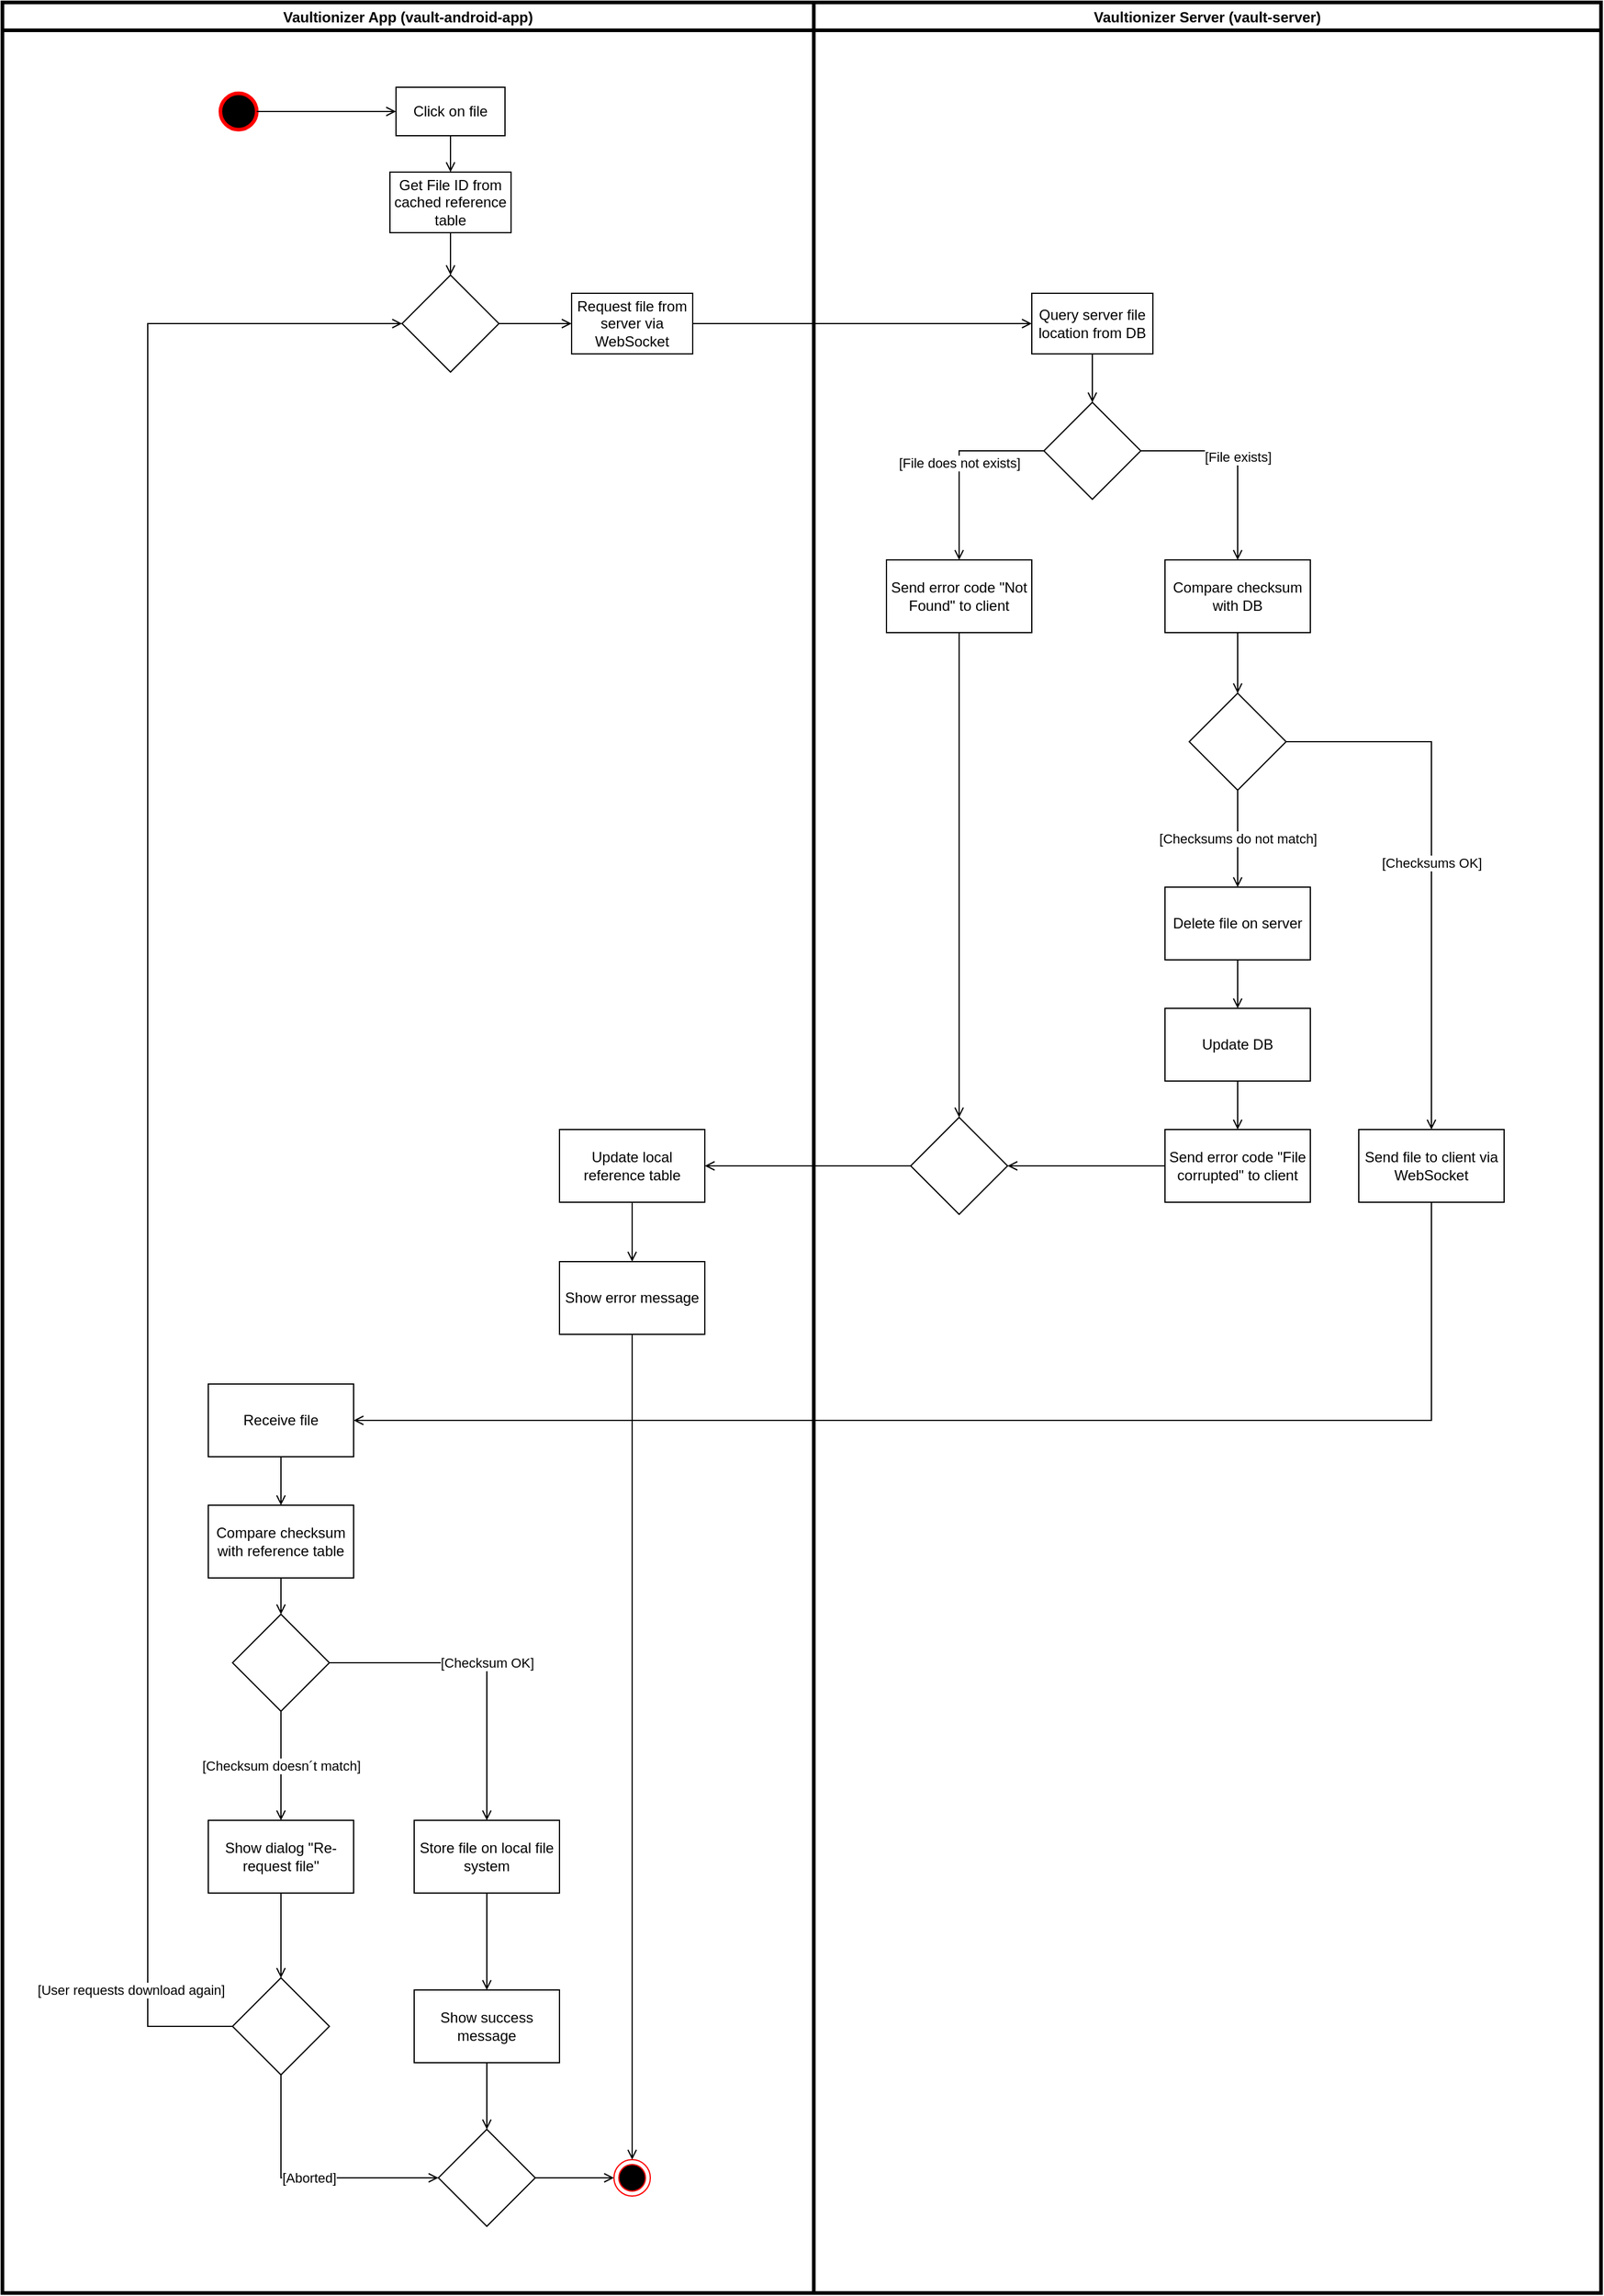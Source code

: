 <mxfile version="13.8.1" type="device"><diagram name="Page-1" id="e7e014a7-5840-1c2e-5031-d8a46d1fe8dd"><mxGraphModel dx="3595" dy="1284" grid="1" gridSize="10" guides="1" tooltips="1" connect="1" arrows="1" fold="1" page="1" pageScale="1" pageWidth="1169" pageHeight="826" background="#ffffff" math="0" shadow="0"><root><mxCell id="0"/><mxCell id="1" parent="0"/><mxCell id="jn4TW-u3W-nK7IEm40rL-72" value="" style="edgeStyle=orthogonalEdgeStyle;rounded=0;orthogonalLoop=1;jettySize=auto;html=1;endArrow=open;endFill=0;strokeColor=#000000;" edge="1" parent="1" source="jn4TW-u3W-nK7IEm40rL-68" target="jn4TW-u3W-nK7IEm40rL-71"><mxGeometry relative="1" as="geometry"/></mxCell><mxCell id="jn4TW-u3W-nK7IEm40rL-116" style="edgeStyle=orthogonalEdgeStyle;rounded=0;orthogonalLoop=1;jettySize=auto;html=1;exitX=0.5;exitY=1;exitDx=0;exitDy=0;entryX=1;entryY=0.5;entryDx=0;entryDy=0;endArrow=open;endFill=0;strokeColor=#000000;" edge="1" parent="1" source="jn4TW-u3W-nK7IEm40rL-77" target="jn4TW-u3W-nK7IEm40rL-85"><mxGeometry relative="1" as="geometry"/></mxCell><mxCell id="jn4TW-u3W-nK7IEm40rL-112" value="" style="edgeStyle=orthogonalEdgeStyle;rounded=0;orthogonalLoop=1;jettySize=auto;html=1;endArrow=open;endFill=0;strokeColor=#000000;" edge="1" parent="1" source="jn4TW-u3W-nK7IEm40rL-96" target="jn4TW-u3W-nK7IEm40rL-83"><mxGeometry relative="1" as="geometry"/></mxCell><mxCell id="jn4TW-u3W-nK7IEm40rL-136" value="" style="group" vertex="1" connectable="0" parent="1"><mxGeometry x="490" y="140" width="650" height="1890" as="geometry"/></mxCell><mxCell id="jn4TW-u3W-nK7IEm40rL-71" value="Query server file location from DB" style="rounded=0;whiteSpace=wrap;html=1;" vertex="1" parent="jn4TW-u3W-nK7IEm40rL-136"><mxGeometry x="180" y="240" width="100" height="50" as="geometry"/></mxCell><mxCell id="jn4TW-u3W-nK7IEm40rL-75" value="" style="rhombus;whiteSpace=wrap;html=1;rounded=0;" vertex="1" parent="jn4TW-u3W-nK7IEm40rL-136"><mxGeometry x="190" y="330" width="80" height="80" as="geometry"/></mxCell><mxCell id="jn4TW-u3W-nK7IEm40rL-76" value="" style="edgeStyle=orthogonalEdgeStyle;rounded=0;orthogonalLoop=1;jettySize=auto;html=1;endArrow=open;endFill=0;strokeColor=#000000;" edge="1" parent="jn4TW-u3W-nK7IEm40rL-136" source="jn4TW-u3W-nK7IEm40rL-71" target="jn4TW-u3W-nK7IEm40rL-75"><mxGeometry relative="1" as="geometry"/></mxCell><mxCell id="jn4TW-u3W-nK7IEm40rL-77" value="Send file to client via WebSocket" style="whiteSpace=wrap;html=1;rounded=0;" vertex="1" parent="jn4TW-u3W-nK7IEm40rL-136"><mxGeometry x="450" y="930" width="120" height="60" as="geometry"/></mxCell><mxCell id="jn4TW-u3W-nK7IEm40rL-79" value="Send error code &quot;Not Found&quot; to client" style="whiteSpace=wrap;html=1;rounded=0;" vertex="1" parent="jn4TW-u3W-nK7IEm40rL-136"><mxGeometry x="60" y="460" width="120" height="60" as="geometry"/></mxCell><mxCell id="jn4TW-u3W-nK7IEm40rL-80" value="[File does not exists]" style="edgeStyle=orthogonalEdgeStyle;rounded=0;orthogonalLoop=1;jettySize=auto;html=1;endArrow=open;endFill=0;strokeColor=#000000;" edge="1" parent="jn4TW-u3W-nK7IEm40rL-136" source="jn4TW-u3W-nK7IEm40rL-75" target="jn4TW-u3W-nK7IEm40rL-79"><mxGeometry relative="1" as="geometry"/></mxCell><mxCell id="jn4TW-u3W-nK7IEm40rL-96" value="" style="rhombus;whiteSpace=wrap;html=1;rounded=0;" vertex="1" parent="jn4TW-u3W-nK7IEm40rL-136"><mxGeometry x="80" y="920" width="80" height="80" as="geometry"/></mxCell><mxCell id="jn4TW-u3W-nK7IEm40rL-97" value="" style="edgeStyle=orthogonalEdgeStyle;rounded=0;orthogonalLoop=1;jettySize=auto;html=1;endArrow=open;endFill=0;strokeColor=#000000;" edge="1" parent="jn4TW-u3W-nK7IEm40rL-136" source="jn4TW-u3W-nK7IEm40rL-79" target="jn4TW-u3W-nK7IEm40rL-96"><mxGeometry relative="1" as="geometry"/></mxCell><mxCell id="jn4TW-u3W-nK7IEm40rL-98" value="&lt;div&gt;Compare checksum with DB&lt;br&gt;&lt;/div&gt;" style="whiteSpace=wrap;html=1;rounded=0;" vertex="1" parent="jn4TW-u3W-nK7IEm40rL-136"><mxGeometry x="290" y="460" width="120" height="60" as="geometry"/></mxCell><mxCell id="jn4TW-u3W-nK7IEm40rL-78" value="[File exists]" style="edgeStyle=orthogonalEdgeStyle;rounded=0;orthogonalLoop=1;jettySize=auto;html=1;endArrow=open;endFill=0;strokeColor=#000000;exitX=1;exitY=0.5;exitDx=0;exitDy=0;entryX=0.5;entryY=0;entryDx=0;entryDy=0;" edge="1" parent="jn4TW-u3W-nK7IEm40rL-136" source="jn4TW-u3W-nK7IEm40rL-75" target="jn4TW-u3W-nK7IEm40rL-98"><mxGeometry relative="1" as="geometry"><mxPoint x="350" y="530" as="sourcePoint"/></mxGeometry></mxCell><mxCell id="jn4TW-u3W-nK7IEm40rL-110" value="[Checksums OK]" style="edgeStyle=orthogonalEdgeStyle;rounded=0;orthogonalLoop=1;jettySize=auto;html=1;endArrow=open;endFill=0;strokeColor=#000000;" edge="1" parent="jn4TW-u3W-nK7IEm40rL-136" source="jn4TW-u3W-nK7IEm40rL-101" target="jn4TW-u3W-nK7IEm40rL-77"><mxGeometry relative="1" as="geometry"/></mxCell><mxCell id="jn4TW-u3W-nK7IEm40rL-101" value="" style="rhombus;whiteSpace=wrap;html=1;rounded=0;" vertex="1" parent="jn4TW-u3W-nK7IEm40rL-136"><mxGeometry x="310" y="570" width="80" height="80" as="geometry"/></mxCell><mxCell id="jn4TW-u3W-nK7IEm40rL-102" value="" style="edgeStyle=orthogonalEdgeStyle;rounded=0;orthogonalLoop=1;jettySize=auto;html=1;endArrow=open;endFill=0;strokeColor=#000000;" edge="1" parent="jn4TW-u3W-nK7IEm40rL-136" source="jn4TW-u3W-nK7IEm40rL-98" target="jn4TW-u3W-nK7IEm40rL-101"><mxGeometry relative="1" as="geometry"/></mxCell><mxCell id="jn4TW-u3W-nK7IEm40rL-103" value="Delete file on server" style="whiteSpace=wrap;html=1;rounded=0;" vertex="1" parent="jn4TW-u3W-nK7IEm40rL-136"><mxGeometry x="290" y="730" width="120" height="60" as="geometry"/></mxCell><mxCell id="jn4TW-u3W-nK7IEm40rL-104" value="[Checksums do not match]" style="edgeStyle=orthogonalEdgeStyle;rounded=0;orthogonalLoop=1;jettySize=auto;html=1;endArrow=open;endFill=0;strokeColor=#000000;" edge="1" parent="jn4TW-u3W-nK7IEm40rL-136" source="jn4TW-u3W-nK7IEm40rL-101" target="jn4TW-u3W-nK7IEm40rL-103"><mxGeometry relative="1" as="geometry"><mxPoint x="331.12" y="699.656" as="targetPoint"/></mxGeometry></mxCell><mxCell id="jn4TW-u3W-nK7IEm40rL-107" value="Update DB" style="whiteSpace=wrap;html=1;rounded=0;" vertex="1" parent="jn4TW-u3W-nK7IEm40rL-136"><mxGeometry x="290" y="830" width="120" height="60" as="geometry"/></mxCell><mxCell id="jn4TW-u3W-nK7IEm40rL-108" value="" style="edgeStyle=orthogonalEdgeStyle;rounded=0;orthogonalLoop=1;jettySize=auto;html=1;endArrow=open;endFill=0;strokeColor=#000000;" edge="1" parent="jn4TW-u3W-nK7IEm40rL-136" source="jn4TW-u3W-nK7IEm40rL-103" target="jn4TW-u3W-nK7IEm40rL-107"><mxGeometry relative="1" as="geometry"/></mxCell><mxCell id="jn4TW-u3W-nK7IEm40rL-115" style="edgeStyle=orthogonalEdgeStyle;rounded=0;orthogonalLoop=1;jettySize=auto;html=1;exitX=0;exitY=0.5;exitDx=0;exitDy=0;entryX=1;entryY=0.5;entryDx=0;entryDy=0;endArrow=open;endFill=0;strokeColor=#000000;" edge="1" parent="jn4TW-u3W-nK7IEm40rL-136" source="jn4TW-u3W-nK7IEm40rL-113" target="jn4TW-u3W-nK7IEm40rL-96"><mxGeometry relative="1" as="geometry"/></mxCell><mxCell id="jn4TW-u3W-nK7IEm40rL-113" value="Send error code &quot;File corrupted&quot; to client" style="whiteSpace=wrap;html=1;rounded=0;" vertex="1" parent="jn4TW-u3W-nK7IEm40rL-136"><mxGeometry x="290" y="930" width="120" height="60" as="geometry"/></mxCell><mxCell id="jn4TW-u3W-nK7IEm40rL-114" value="" style="edgeStyle=orthogonalEdgeStyle;rounded=0;orthogonalLoop=1;jettySize=auto;html=1;endArrow=open;endFill=0;strokeColor=#000000;" edge="1" parent="jn4TW-u3W-nK7IEm40rL-136" source="jn4TW-u3W-nK7IEm40rL-107" target="jn4TW-u3W-nK7IEm40rL-113"><mxGeometry relative="1" as="geometry"/></mxCell><mxCell id="jn4TW-u3W-nK7IEm40rL-135" value="Vaultionizer Server (vault-server)" style="swimlane;strokeWidth=3;" vertex="1" parent="jn4TW-u3W-nK7IEm40rL-136"><mxGeometry width="650" height="1890" as="geometry"/></mxCell><mxCell id="jn4TW-u3W-nK7IEm40rL-137" value="" style="group" vertex="1" connectable="0" parent="1"><mxGeometry x="-180" y="140" width="670" height="1890" as="geometry"/></mxCell><mxCell id="jn4TW-u3W-nK7IEm40rL-64" value="Click on file" style="rounded=0;whiteSpace=wrap;html=1;" vertex="1" parent="jn4TW-u3W-nK7IEm40rL-137"><mxGeometry x="325" y="70" width="90" height="40" as="geometry"/></mxCell><mxCell id="jn4TW-u3W-nK7IEm40rL-66" value="Get File ID from cached reference table" style="rounded=0;whiteSpace=wrap;html=1;" vertex="1" parent="jn4TW-u3W-nK7IEm40rL-137"><mxGeometry x="320" y="140" width="100" height="50" as="geometry"/></mxCell><mxCell id="jn4TW-u3W-nK7IEm40rL-67" value="" style="edgeStyle=orthogonalEdgeStyle;rounded=0;orthogonalLoop=1;jettySize=auto;html=1;endArrow=open;endFill=0;strokeColor=#000000;" edge="1" parent="jn4TW-u3W-nK7IEm40rL-137" source="jn4TW-u3W-nK7IEm40rL-64" target="jn4TW-u3W-nK7IEm40rL-66"><mxGeometry relative="1" as="geometry"/></mxCell><mxCell id="jn4TW-u3W-nK7IEm40rL-68" value="Request file from server via WebSocket" style="rounded=0;whiteSpace=wrap;html=1;" vertex="1" parent="jn4TW-u3W-nK7IEm40rL-137"><mxGeometry x="470" y="240" width="100" height="50" as="geometry"/></mxCell><mxCell id="jn4TW-u3W-nK7IEm40rL-81" value="Show error message" style="whiteSpace=wrap;html=1;rounded=0;" vertex="1" parent="jn4TW-u3W-nK7IEm40rL-137"><mxGeometry x="460" y="1039" width="120" height="60" as="geometry"/></mxCell><mxCell id="jn4TW-u3W-nK7IEm40rL-83" value="Update local reference table" style="whiteSpace=wrap;html=1;rounded=0;" vertex="1" parent="jn4TW-u3W-nK7IEm40rL-137"><mxGeometry x="460" y="930" width="120" height="60" as="geometry"/></mxCell><mxCell id="jn4TW-u3W-nK7IEm40rL-84" value="" style="edgeStyle=orthogonalEdgeStyle;rounded=0;orthogonalLoop=1;jettySize=auto;html=1;endArrow=open;endFill=0;strokeColor=#000000;" edge="1" parent="jn4TW-u3W-nK7IEm40rL-137" source="jn4TW-u3W-nK7IEm40rL-83" target="jn4TW-u3W-nK7IEm40rL-81"><mxGeometry relative="1" as="geometry"/></mxCell><mxCell id="jn4TW-u3W-nK7IEm40rL-85" value="Receive file" style="whiteSpace=wrap;html=1;rounded=0;" vertex="1" parent="jn4TW-u3W-nK7IEm40rL-137"><mxGeometry x="170" y="1140" width="120" height="60" as="geometry"/></mxCell><mxCell id="jn4TW-u3W-nK7IEm40rL-89" value="Compare checksum with reference table" style="whiteSpace=wrap;html=1;rounded=0;" vertex="1" parent="jn4TW-u3W-nK7IEm40rL-137"><mxGeometry x="170" y="1240" width="120" height="60" as="geometry"/></mxCell><mxCell id="jn4TW-u3W-nK7IEm40rL-91" value="" style="edgeStyle=orthogonalEdgeStyle;rounded=0;orthogonalLoop=1;jettySize=auto;html=1;endArrow=open;endFill=0;strokeColor=#000000;entryX=0.5;entryY=0;entryDx=0;entryDy=0;" edge="1" parent="jn4TW-u3W-nK7IEm40rL-137" source="jn4TW-u3W-nK7IEm40rL-85" target="jn4TW-u3W-nK7IEm40rL-89"><mxGeometry relative="1" as="geometry"/></mxCell><mxCell id="jn4TW-u3W-nK7IEm40rL-90" value="" style="rhombus;whiteSpace=wrap;html=1;rounded=0;" vertex="1" parent="jn4TW-u3W-nK7IEm40rL-137"><mxGeometry x="190" y="1330" width="80" height="80" as="geometry"/></mxCell><mxCell id="jn4TW-u3W-nK7IEm40rL-117" value="" style="edgeStyle=orthogonalEdgeStyle;rounded=0;orthogonalLoop=1;jettySize=auto;html=1;endArrow=open;endFill=0;strokeColor=#000000;" edge="1" parent="jn4TW-u3W-nK7IEm40rL-137" source="jn4TW-u3W-nK7IEm40rL-89" target="jn4TW-u3W-nK7IEm40rL-90"><mxGeometry relative="1" as="geometry"/></mxCell><mxCell id="jn4TW-u3W-nK7IEm40rL-92" value="Store file on local file system" style="whiteSpace=wrap;html=1;rounded=0;" vertex="1" parent="jn4TW-u3W-nK7IEm40rL-137"><mxGeometry x="340" y="1500" width="120" height="60" as="geometry"/></mxCell><mxCell id="jn4TW-u3W-nK7IEm40rL-93" value="[Checksum OK]" style="edgeStyle=orthogonalEdgeStyle;rounded=0;orthogonalLoop=1;jettySize=auto;html=1;endArrow=open;endFill=0;strokeColor=#000000;" edge="1" parent="jn4TW-u3W-nK7IEm40rL-137" source="jn4TW-u3W-nK7IEm40rL-90" target="jn4TW-u3W-nK7IEm40rL-92"><mxGeometry relative="1" as="geometry"/></mxCell><mxCell id="jn4TW-u3W-nK7IEm40rL-94" value="Show dialog &quot;Re-request file&quot;" style="whiteSpace=wrap;html=1;rounded=0;" vertex="1" parent="jn4TW-u3W-nK7IEm40rL-137"><mxGeometry x="170" y="1500" width="120" height="60" as="geometry"/></mxCell><mxCell id="jn4TW-u3W-nK7IEm40rL-95" value="[Checksum doesn´t match]" style="edgeStyle=orthogonalEdgeStyle;rounded=0;orthogonalLoop=1;jettySize=auto;html=1;endArrow=open;endFill=0;strokeColor=#000000;" edge="1" parent="jn4TW-u3W-nK7IEm40rL-137" source="jn4TW-u3W-nK7IEm40rL-90" target="jn4TW-u3W-nK7IEm40rL-94"><mxGeometry relative="1" as="geometry"/></mxCell><mxCell id="jn4TW-u3W-nK7IEm40rL-118" value="" style="rhombus;whiteSpace=wrap;html=1;rounded=0;" vertex="1" parent="jn4TW-u3W-nK7IEm40rL-137"><mxGeometry x="190" y="1630" width="80" height="80" as="geometry"/></mxCell><mxCell id="jn4TW-u3W-nK7IEm40rL-119" value="" style="edgeStyle=orthogonalEdgeStyle;rounded=0;orthogonalLoop=1;jettySize=auto;html=1;endArrow=open;endFill=0;strokeColor=#000000;" edge="1" parent="jn4TW-u3W-nK7IEm40rL-137" source="jn4TW-u3W-nK7IEm40rL-94" target="jn4TW-u3W-nK7IEm40rL-118"><mxGeometry relative="1" as="geometry"/></mxCell><mxCell id="jn4TW-u3W-nK7IEm40rL-123" style="edgeStyle=orthogonalEdgeStyle;rounded=0;orthogonalLoop=1;jettySize=auto;html=1;entryX=0;entryY=0.5;entryDx=0;entryDy=0;endArrow=open;endFill=0;strokeColor=#000000;" edge="1" parent="jn4TW-u3W-nK7IEm40rL-137" source="jn4TW-u3W-nK7IEm40rL-121" target="jn4TW-u3W-nK7IEm40rL-68"><mxGeometry relative="1" as="geometry"/></mxCell><mxCell id="jn4TW-u3W-nK7IEm40rL-121" value="" style="rhombus;whiteSpace=wrap;html=1;rounded=0;" vertex="1" parent="jn4TW-u3W-nK7IEm40rL-137"><mxGeometry x="330" y="225" width="80" height="80" as="geometry"/></mxCell><mxCell id="jn4TW-u3W-nK7IEm40rL-122" value="" style="edgeStyle=orthogonalEdgeStyle;rounded=0;orthogonalLoop=1;jettySize=auto;html=1;endArrow=open;endFill=0;strokeColor=#000000;" edge="1" parent="jn4TW-u3W-nK7IEm40rL-137" source="jn4TW-u3W-nK7IEm40rL-66" target="jn4TW-u3W-nK7IEm40rL-121"><mxGeometry relative="1" as="geometry"/></mxCell><mxCell id="jn4TW-u3W-nK7IEm40rL-120" value="" style="edgeStyle=orthogonalEdgeStyle;rounded=0;orthogonalLoop=1;jettySize=auto;html=1;entryX=0;entryY=0.5;entryDx=0;entryDy=0;endArrow=open;endFill=0;strokeColor=#000000;exitX=0;exitY=0.5;exitDx=0;exitDy=0;" edge="1" parent="jn4TW-u3W-nK7IEm40rL-137" source="jn4TW-u3W-nK7IEm40rL-118" target="jn4TW-u3W-nK7IEm40rL-121"><mxGeometry relative="1" as="geometry"><Array as="points"><mxPoint x="120" y="1670"/><mxPoint x="120" y="265"/></Array></mxGeometry></mxCell><mxCell id="jn4TW-u3W-nK7IEm40rL-124" value="[User requests download again]" style="edgeLabel;html=1;align=center;verticalAlign=middle;resizable=0;points=[];" vertex="1" connectable="0" parent="jn4TW-u3W-nK7IEm40rL-120"><mxGeometry x="-0.88" y="-1" relative="1" as="geometry"><mxPoint x="-15.52" y="1" as="offset"/></mxGeometry></mxCell><mxCell id="jn4TW-u3W-nK7IEm40rL-125" value="Show success message" style="whiteSpace=wrap;html=1;rounded=0;" vertex="1" parent="jn4TW-u3W-nK7IEm40rL-137"><mxGeometry x="340" y="1640" width="120" height="60" as="geometry"/></mxCell><mxCell id="jn4TW-u3W-nK7IEm40rL-126" value="" style="edgeStyle=orthogonalEdgeStyle;rounded=0;orthogonalLoop=1;jettySize=auto;html=1;endArrow=open;endFill=0;strokeColor=#000000;" edge="1" parent="jn4TW-u3W-nK7IEm40rL-137" source="jn4TW-u3W-nK7IEm40rL-92" target="jn4TW-u3W-nK7IEm40rL-125"><mxGeometry relative="1" as="geometry"/></mxCell><mxCell id="jn4TW-u3W-nK7IEm40rL-127" value="" style="ellipse;html=1;shape=endState;fillColor=#000000;strokeColor=#ff0000;" vertex="1" parent="jn4TW-u3W-nK7IEm40rL-137"><mxGeometry x="505" y="1780" width="30" height="30" as="geometry"/></mxCell><mxCell id="jn4TW-u3W-nK7IEm40rL-130" style="edgeStyle=orthogonalEdgeStyle;rounded=0;orthogonalLoop=1;jettySize=auto;html=1;entryX=0.5;entryY=0;entryDx=0;entryDy=0;endArrow=open;endFill=0;strokeColor=#000000;" edge="1" parent="jn4TW-u3W-nK7IEm40rL-137" source="jn4TW-u3W-nK7IEm40rL-81" target="jn4TW-u3W-nK7IEm40rL-127"><mxGeometry relative="1" as="geometry"/></mxCell><mxCell id="jn4TW-u3W-nK7IEm40rL-133" value="" style="edgeStyle=orthogonalEdgeStyle;rounded=0;orthogonalLoop=1;jettySize=auto;html=1;endArrow=open;endFill=0;strokeColor=#000000;" edge="1" parent="jn4TW-u3W-nK7IEm40rL-137" source="jn4TW-u3W-nK7IEm40rL-132" target="jn4TW-u3W-nK7IEm40rL-127"><mxGeometry relative="1" as="geometry"/></mxCell><mxCell id="jn4TW-u3W-nK7IEm40rL-132" value="" style="rhombus;whiteSpace=wrap;html=1;rounded=0;" vertex="1" parent="jn4TW-u3W-nK7IEm40rL-137"><mxGeometry x="360" y="1755" width="80" height="80" as="geometry"/></mxCell><mxCell id="jn4TW-u3W-nK7IEm40rL-128" value="[Aborted]" style="edgeStyle=orthogonalEdgeStyle;rounded=0;orthogonalLoop=1;jettySize=auto;html=1;endArrow=open;endFill=0;strokeColor=#000000;exitX=0.5;exitY=1;exitDx=0;exitDy=0;entryX=0;entryY=0.5;entryDx=0;entryDy=0;" edge="1" parent="jn4TW-u3W-nK7IEm40rL-137" source="jn4TW-u3W-nK7IEm40rL-118" target="jn4TW-u3W-nK7IEm40rL-132"><mxGeometry relative="1" as="geometry"/></mxCell><mxCell id="jn4TW-u3W-nK7IEm40rL-129" style="edgeStyle=orthogonalEdgeStyle;rounded=0;orthogonalLoop=1;jettySize=auto;html=1;endArrow=open;endFill=0;strokeColor=#000000;exitX=0.5;exitY=1;exitDx=0;exitDy=0;" edge="1" parent="jn4TW-u3W-nK7IEm40rL-137" source="jn4TW-u3W-nK7IEm40rL-125" target="jn4TW-u3W-nK7IEm40rL-132"><mxGeometry relative="1" as="geometry"/></mxCell><mxCell id="jn4TW-u3W-nK7IEm40rL-134" value="Vaultionizer App (vault-android-app)" style="swimlane;strokeWidth=3;" vertex="1" parent="jn4TW-u3W-nK7IEm40rL-137"><mxGeometry width="670" height="1890" as="geometry"/></mxCell><mxCell id="jn4TW-u3W-nK7IEm40rL-138" value="" style="ellipse;whiteSpace=wrap;html=1;aspect=fixed;strokeWidth=3;fillColor=#000000;strokeColor=#FF0000;" vertex="1" parent="jn4TW-u3W-nK7IEm40rL-134"><mxGeometry x="180" y="75" width="30" height="30" as="geometry"/></mxCell><mxCell id="jn4TW-u3W-nK7IEm40rL-139" style="edgeStyle=orthogonalEdgeStyle;rounded=0;orthogonalLoop=1;jettySize=auto;html=1;exitX=1;exitY=0.5;exitDx=0;exitDy=0;entryX=0;entryY=0.5;entryDx=0;entryDy=0;endArrow=open;endFill=0;strokeColor=#000000;" edge="1" parent="jn4TW-u3W-nK7IEm40rL-137" source="jn4TW-u3W-nK7IEm40rL-138" target="jn4TW-u3W-nK7IEm40rL-64"><mxGeometry relative="1" as="geometry"/></mxCell></root></mxGraphModel></diagram></mxfile>
